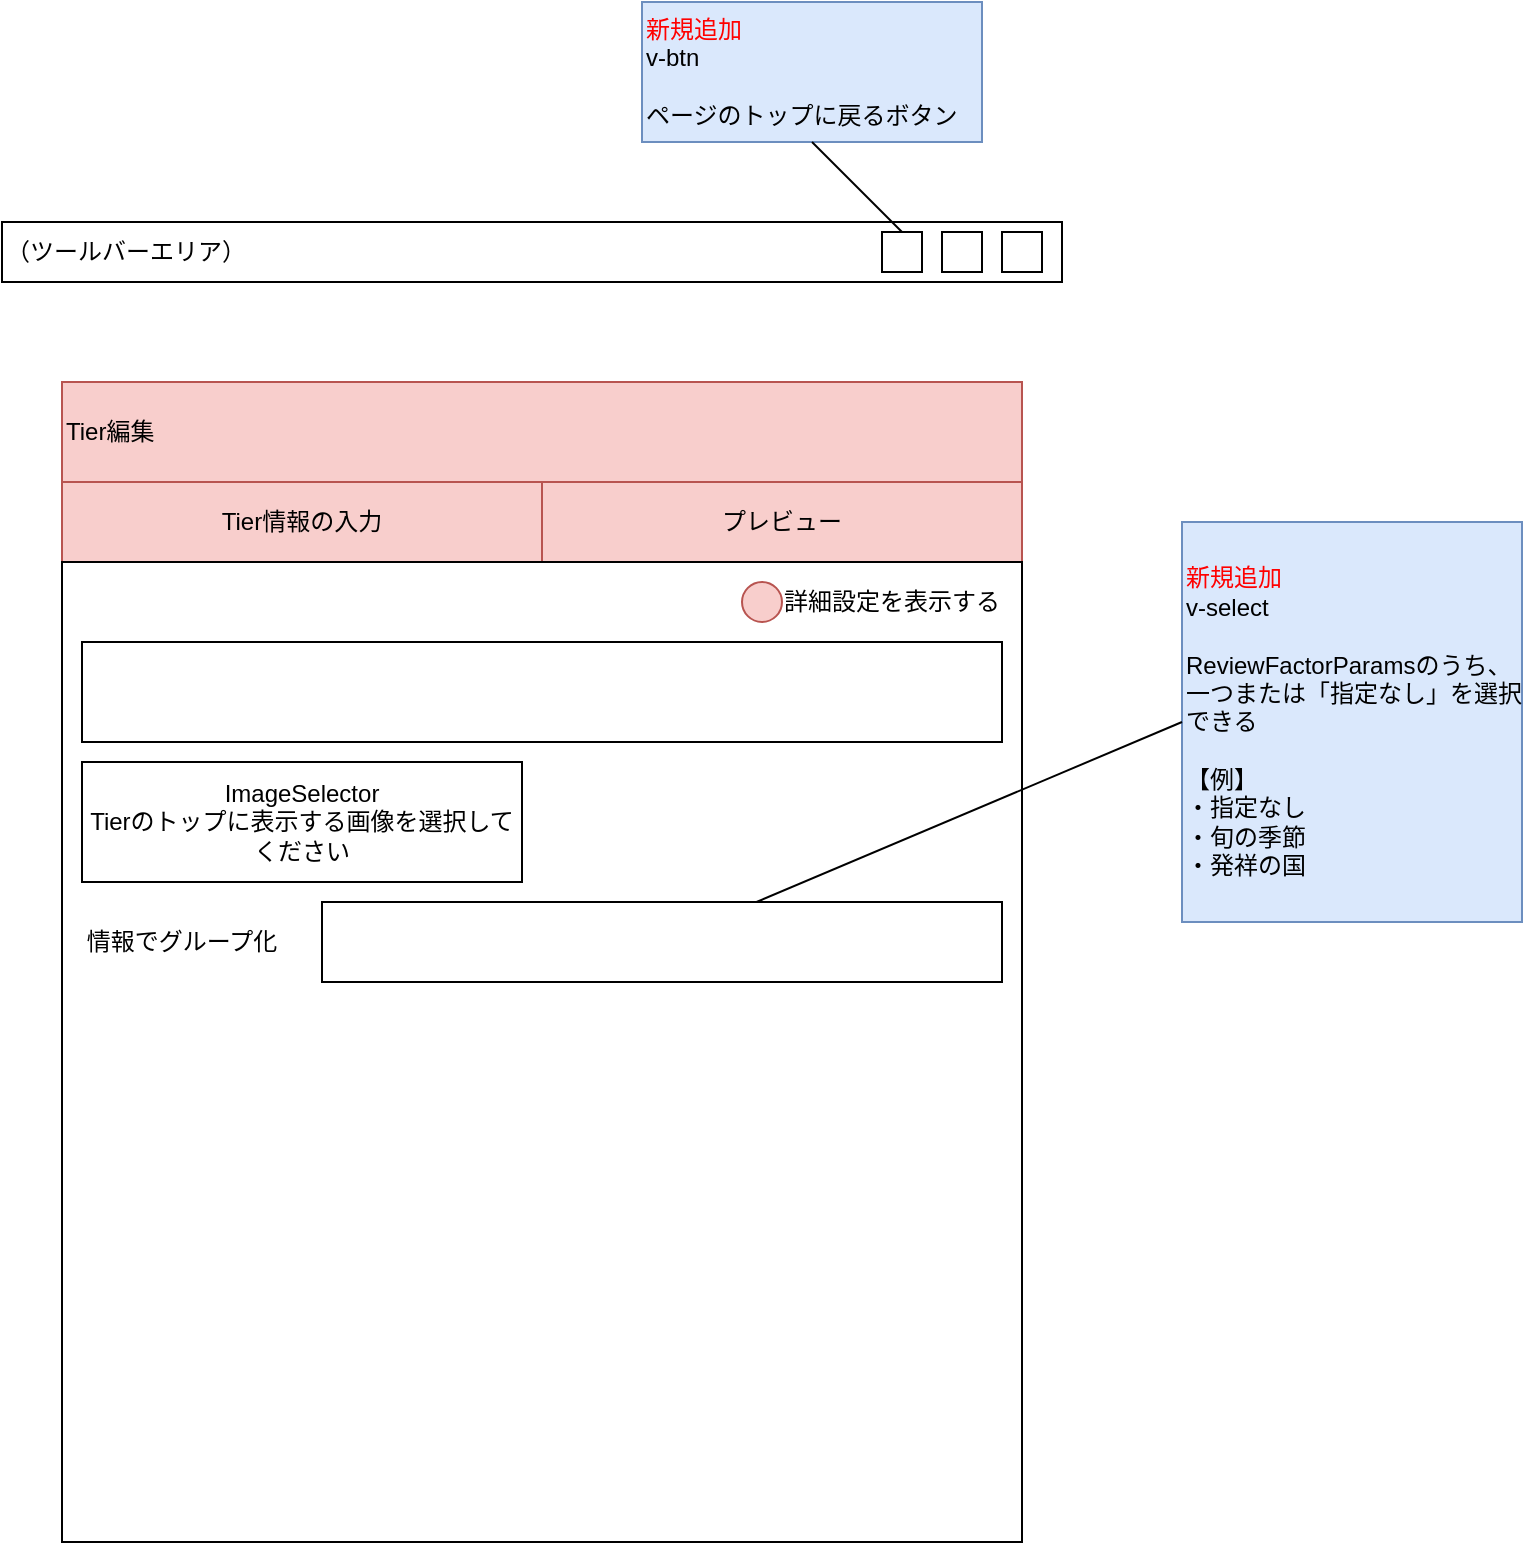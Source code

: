 <mxfile version="13.9.9" type="device" pages="4"><diagram id="Of2EQc4oqamYZD_WC0_7" name="設定画面"><mxGraphModel dx="1446" dy="926" grid="1" gridSize="10" guides="1" tooltips="1" connect="1" arrows="1" fold="1" page="1" pageScale="1" pageWidth="60" pageHeight="60" math="0" shadow="0"><root><mxCell id="OlHOioXIskvZ4qDcuWaT-0"/><mxCell id="OlHOioXIskvZ4qDcuWaT-1" parent="OlHOioXIskvZ4qDcuWaT-0"/><mxCell id="16tF7EE5oj1fo8YoP6P1-0" value="Tier編集" style="rounded=0;whiteSpace=wrap;html=1;strokeColor=#b85450;fillColor=#f8cecc;align=left;" parent="OlHOioXIskvZ4qDcuWaT-1" vertex="1"><mxGeometry x="-300" y="110" width="480" height="50" as="geometry"/></mxCell><mxCell id="16tF7EE5oj1fo8YoP6P1-1" value="Tier情報の入力" style="rounded=0;whiteSpace=wrap;html=1;strokeColor=#b85450;fillColor=#f8cecc;" parent="OlHOioXIskvZ4qDcuWaT-1" vertex="1"><mxGeometry x="-300" y="160" width="240" height="40" as="geometry"/></mxCell><mxCell id="16tF7EE5oj1fo8YoP6P1-4" value="プレビュー" style="rounded=0;whiteSpace=wrap;html=1;strokeColor=#b85450;fillColor=#f8cecc;" parent="OlHOioXIskvZ4qDcuWaT-1" vertex="1"><mxGeometry x="-60" y="160" width="240" height="40" as="geometry"/></mxCell><mxCell id="16tF7EE5oj1fo8YoP6P1-5" value="（ツールバーエリア）" style="rounded=0;whiteSpace=wrap;html=1;align=left;" parent="OlHOioXIskvZ4qDcuWaT-1" vertex="1"><mxGeometry x="-330" y="30" width="530" height="30" as="geometry"/></mxCell><mxCell id="16tF7EE5oj1fo8YoP6P1-6" value="" style="rounded=0;whiteSpace=wrap;html=1;align=left;" parent="OlHOioXIskvZ4qDcuWaT-1" vertex="1"><mxGeometry x="170" y="35" width="20" height="20" as="geometry"/></mxCell><mxCell id="16tF7EE5oj1fo8YoP6P1-7" value="" style="rounded=0;whiteSpace=wrap;html=1;align=left;" parent="OlHOioXIskvZ4qDcuWaT-1" vertex="1"><mxGeometry x="140" y="35" width="20" height="20" as="geometry"/></mxCell><mxCell id="16tF7EE5oj1fo8YoP6P1-8" value="" style="rounded=0;whiteSpace=wrap;html=1;align=left;" parent="OlHOioXIskvZ4qDcuWaT-1" vertex="1"><mxGeometry x="110" y="35" width="20" height="20" as="geometry"/></mxCell><mxCell id="16tF7EE5oj1fo8YoP6P1-9" value="&lt;font color=&quot;#ff0000&quot;&gt;新規追加&lt;/font&gt;&lt;br&gt;v-btn&lt;br&gt;&lt;br&gt;ページのトップに戻るボタン" style="rounded=0;whiteSpace=wrap;html=1;align=left;fillColor=#dae8fc;strokeColor=#6c8ebf;" parent="OlHOioXIskvZ4qDcuWaT-1" vertex="1"><mxGeometry x="-10" y="-80" width="170" height="70" as="geometry"/></mxCell><mxCell id="16tF7EE5oj1fo8YoP6P1-10" value="" style="endArrow=none;html=1;entryX=0.5;entryY=1;entryDx=0;entryDy=0;exitX=0.5;exitY=0;exitDx=0;exitDy=0;" parent="OlHOioXIskvZ4qDcuWaT-1" source="16tF7EE5oj1fo8YoP6P1-8" target="16tF7EE5oj1fo8YoP6P1-9" edge="1"><mxGeometry width="50" height="50" relative="1" as="geometry"><mxPoint x="210" y="220" as="sourcePoint"/><mxPoint x="260" y="170" as="targetPoint"/></mxGeometry></mxCell><mxCell id="16tF7EE5oj1fo8YoP6P1-11" value="" style="rounded=0;whiteSpace=wrap;html=1;align=left;" parent="OlHOioXIskvZ4qDcuWaT-1" vertex="1"><mxGeometry x="-300" y="200" width="480" height="490" as="geometry"/></mxCell><mxCell id="16tF7EE5oj1fo8YoP6P1-12" value="" style="rounded=0;whiteSpace=wrap;html=1;align=left;" parent="OlHOioXIskvZ4qDcuWaT-1" vertex="1"><mxGeometry x="-290" y="240" width="460" height="50" as="geometry"/></mxCell><mxCell id="16tF7EE5oj1fo8YoP6P1-13" value="" style="ellipse;whiteSpace=wrap;html=1;align=left;fillColor=#f8cecc;strokeColor=#b85450;" parent="OlHOioXIskvZ4qDcuWaT-1" vertex="1"><mxGeometry x="40" y="210" width="20" height="20" as="geometry"/></mxCell><mxCell id="16tF7EE5oj1fo8YoP6P1-14" value="詳細設定を表示する" style="text;html=1;strokeColor=none;fillColor=none;align=center;verticalAlign=middle;whiteSpace=wrap;rounded=0;" parent="OlHOioXIskvZ4qDcuWaT-1" vertex="1"><mxGeometry x="60" y="210" width="110" height="20" as="geometry"/></mxCell><mxCell id="16tF7EE5oj1fo8YoP6P1-15" value="ImageSelector&lt;br&gt;Tierのトップに表示する画像を選択してください" style="rounded=0;whiteSpace=wrap;html=1;align=center;" parent="OlHOioXIskvZ4qDcuWaT-1" vertex="1"><mxGeometry x="-290" y="300" width="220" height="60" as="geometry"/></mxCell><mxCell id="16tF7EE5oj1fo8YoP6P1-16" value="" style="rounded=0;whiteSpace=wrap;html=1;align=center;" parent="OlHOioXIskvZ4qDcuWaT-1" vertex="1"><mxGeometry x="-170" y="370" width="340" height="40" as="geometry"/></mxCell><mxCell id="16tF7EE5oj1fo8YoP6P1-17" value="情報でグループ化" style="text;html=1;strokeColor=none;fillColor=none;align=center;verticalAlign=middle;whiteSpace=wrap;rounded=0;" parent="OlHOioXIskvZ4qDcuWaT-1" vertex="1"><mxGeometry x="-290" y="370" width="100" height="40" as="geometry"/></mxCell><mxCell id="16tF7EE5oj1fo8YoP6P1-18" value="&lt;font color=&quot;#ff0000&quot;&gt;新規追加&lt;/font&gt;&lt;br&gt;v-select&lt;br&gt;&lt;br&gt;ReviewFactorParamsのうち、一つまたは「指定なし」を選択できる&lt;br&gt;&lt;br&gt;【例】&lt;br&gt;・指定なし&lt;br&gt;・旬の季節&lt;br&gt;・発祥の国" style="rounded=0;whiteSpace=wrap;html=1;align=left;fillColor=#dae8fc;strokeColor=#6c8ebf;" parent="OlHOioXIskvZ4qDcuWaT-1" vertex="1"><mxGeometry x="260" y="180" width="170" height="200" as="geometry"/></mxCell><mxCell id="16tF7EE5oj1fo8YoP6P1-19" value="" style="endArrow=none;html=1;entryX=0;entryY=0.5;entryDx=0;entryDy=0;" parent="OlHOioXIskvZ4qDcuWaT-1" source="16tF7EE5oj1fo8YoP6P1-16" target="16tF7EE5oj1fo8YoP6P1-18" edge="1"><mxGeometry width="50" height="50" relative="1" as="geometry"><mxPoint x="40" y="170" as="sourcePoint"/><mxPoint x="90" y="120" as="targetPoint"/></mxGeometry></mxCell></root></mxGraphModel></diagram><diagram id="OGmJ9IO5T7uh8_muNvl7" name="表示画面"><mxGraphModel dx="1506" dy="746" grid="1" gridSize="10" guides="1" tooltips="1" connect="1" arrows="1" fold="1" page="1" pageScale="1" pageWidth="60" pageHeight="60" math="0" shadow="0"><root><mxCell id="0"/><mxCell id="1" parent="0"/><mxCell id="XqbF8TchvrCzRZ0V4DHb-38" value="&lt;span style=&quot;font-size: 11px&quot;&gt;ReviewValueDisplay&lt;/span&gt;" style="rounded=0;whiteSpace=wrap;html=1;" parent="1" vertex="1"><mxGeometry x="-370" y="280" width="120" height="160" as="geometry"/></mxCell><mxCell id="XqbF8TchvrCzRZ0V4DHb-39" value="情報" style="rounded=0;whiteSpace=wrap;html=1;align=left;verticalAlign=top;" parent="1" vertex="1"><mxGeometry x="-250" y="280" width="370" height="80" as="geometry"/></mxCell><mxCell id="XqbF8TchvrCzRZ0V4DHb-40" value="情報" style="rounded=0;whiteSpace=wrap;html=1;align=left;verticalAlign=top;" parent="1" vertex="1"><mxGeometry x="-250" y="360" width="370" height="80" as="geometry"/></mxCell><mxCell id="XqbF8TchvrCzRZ0V4DHb-41" value="&lt;font style=&quot;font-size: 11px&quot;&gt;ReviewValueDisplay&lt;/font&gt;" style="rounded=0;whiteSpace=wrap;html=1;" parent="1" vertex="1"><mxGeometry x="-370" y="440" width="120" height="240" as="geometry"/></mxCell><mxCell id="XqbF8TchvrCzRZ0V4DHb-42" value="情報" style="rounded=0;whiteSpace=wrap;html=1;align=left;verticalAlign=top;" parent="1" vertex="1"><mxGeometry x="-250" y="440" width="370" height="80" as="geometry"/></mxCell><mxCell id="XqbF8TchvrCzRZ0V4DHb-43" value="情報" style="rounded=0;whiteSpace=wrap;html=1;align=left;verticalAlign=top;" parent="1" vertex="1"><mxGeometry x="-250" y="520" width="370" height="80" as="geometry"/></mxCell><mxCell id="XqbF8TchvrCzRZ0V4DHb-44" value="情報&lt;br&gt;" style="rounded=0;whiteSpace=wrap;html=1;align=left;verticalAlign=top;" parent="1" vertex="1"><mxGeometry x="-250" y="600" width="370" height="80" as="geometry"/></mxCell><mxCell id="XqbF8TchvrCzRZ0V4DHb-46" value="" style="rounded=0;whiteSpace=wrap;html=1;" parent="1" vertex="1"><mxGeometry x="-240" y="300" width="50" height="50" as="geometry"/></mxCell><mxCell id="XqbF8TchvrCzRZ0V4DHb-47" value="" style="rounded=0;whiteSpace=wrap;html=1;" parent="1" vertex="1"><mxGeometry x="-180" y="300" width="50" height="50" as="geometry"/></mxCell><mxCell id="XqbF8TchvrCzRZ0V4DHb-48" value="" style="rounded=0;whiteSpace=wrap;html=1;" parent="1" vertex="1"><mxGeometry x="-240" y="380" width="50" height="50" as="geometry"/></mxCell><mxCell id="XqbF8TchvrCzRZ0V4DHb-49" value="" style="rounded=0;whiteSpace=wrap;html=1;" parent="1" vertex="1"><mxGeometry x="-240" y="460" width="50" height="50" as="geometry"/></mxCell><mxCell id="XqbF8TchvrCzRZ0V4DHb-50" value="" style="rounded=0;whiteSpace=wrap;html=1;" parent="1" vertex="1"><mxGeometry x="-240" y="545" width="50" height="50" as="geometry"/></mxCell><mxCell id="XqbF8TchvrCzRZ0V4DHb-51" value="" style="rounded=0;whiteSpace=wrap;html=1;" parent="1" vertex="1"><mxGeometry x="-240" y="620" width="50" height="50" as="geometry"/></mxCell><mxCell id="XqbF8TchvrCzRZ0V4DHb-52" value="" style="rounded=0;whiteSpace=wrap;html=1;" parent="1" vertex="1"><mxGeometry x="-180" y="620" width="50" height="50" as="geometry"/></mxCell><mxCell id="faU4zN8gxml47H2EjDSE-1" value="&lt;font color=&quot;#ff0000&quot; style=&quot;text-align: left&quot;&gt;新規追加&lt;br&gt;&lt;/font&gt;&lt;span style=&quot;text-align: left&quot;&gt;v-row&lt;/span&gt;&lt;font style=&quot;text-align: left&quot;&gt;&lt;br&gt;&lt;br&gt;事前のピボットの際、&lt;br&gt;グルーピングする&lt;br&gt;&lt;/font&gt;" style="rounded=0;whiteSpace=wrap;html=1;align=center;fillColor=#dae8fc;strokeColor=#6c8ebf;" parent="1" vertex="1"><mxGeometry x="-90" y="110" width="220" height="80" as="geometry"/></mxCell><mxCell id="ZjVPKoV7eWSYzDlyJWbi-1" value="" style="endArrow=none;html=1;entryX=0.5;entryY=1;entryDx=0;entryDy=0;exitX=0.5;exitY=0;exitDx=0;exitDy=0;" parent="1" source="XqbF8TchvrCzRZ0V4DHb-39" target="faU4zN8gxml47H2EjDSE-1" edge="1"><mxGeometry width="50" height="50" relative="1" as="geometry"><mxPoint x="-90" y="250" as="sourcePoint"/><mxPoint x="-40" y="200" as="targetPoint"/></mxGeometry></mxCell><mxCell id="fjayWJJ4bhNXpiviHcon-1" value="&lt;font color=&quot;#ff0000&quot; style=&quot;text-align: left&quot;&gt;機能追加&lt;br&gt;&lt;/font&gt;&lt;font style=&quot;text-align: left&quot;&gt;PivotIcon&lt;br&gt;&lt;br&gt;lg以下のディスプレイにおいても、&lt;br&gt;選択時にホバーさせる機能を実装&lt;br&gt;&lt;/font&gt;" style="rounded=0;whiteSpace=wrap;html=1;align=center;fillColor=#dae8fc;strokeColor=#6c8ebf;" parent="1" vertex="1"><mxGeometry x="-210" y="740" width="220" height="80" as="geometry"/></mxCell><mxCell id="fjayWJJ4bhNXpiviHcon-2" value="" style="endArrow=none;html=1;entryX=0.5;entryY=1;entryDx=0;entryDy=0;exitX=0.5;exitY=0;exitDx=0;exitDy=0;" parent="1" source="fjayWJJ4bhNXpiviHcon-1" target="XqbF8TchvrCzRZ0V4DHb-52" edge="1"><mxGeometry width="50" height="50" relative="1" as="geometry"><mxPoint x="80" y="760" as="sourcePoint"/><mxPoint x="130" y="710" as="targetPoint"/></mxGeometry></mxCell></root></mxGraphModel></diagram><diagram id="u6hqywepbVuJx717Ojjq" name="アイコン（旧）"><mxGraphModel dx="1506" dy="746" grid="1" gridSize="10" guides="1" tooltips="1" connect="1" arrows="1" fold="1" page="1" pageScale="1" pageWidth="60" pageHeight="60" math="0" shadow="0"><root><mxCell id="eTAXHUyI6HjJCTYsYE5z-0"/><mxCell id="eTAXHUyI6HjJCTYsYE5z-1" parent="eTAXHUyI6HjJCTYsYE5z-0"/><mxCell id="eTAXHUyI6HjJCTYsYE5z-2" value="v-menu" style="rounded=0;whiteSpace=wrap;html=1;align=center;verticalAlign=top;" parent="eTAXHUyI6HjJCTYsYE5z-1" vertex="1"><mxGeometry x="-400" y="250" width="570" height="280" as="geometry"/></mxCell><mxCell id="eTAXHUyI6HjJCTYsYE5z-3" value="v-img&lt;br&gt;&lt;br&gt;アイコン" style="rounded=0;whiteSpace=wrap;html=1;align=center;" parent="eTAXHUyI6HjJCTYsYE5z-1" vertex="1"><mxGeometry x="-390" y="290" width="120" height="120" as="geometry"/></mxCell><mxCell id="eTAXHUyI6HjJCTYsYE5z-4" value="&lt;font style=&quot;font-size: 14px&quot;&gt;span&lt;br&gt;&lt;br&gt;Tierのタイトル&lt;/font&gt;" style="rounded=0;whiteSpace=wrap;html=1;align=left;" parent="eTAXHUyI6HjJCTYsYE5z-1" vertex="1"><mxGeometry x="-260" y="290" width="400" height="60" as="geometry"/></mxCell><mxCell id="eTAXHUyI6HjJCTYsYE5z-5" value="&lt;font style=&quot;font-size: 14px&quot;&gt;ReviewValueDisplay&lt;br&gt;&lt;br&gt;Tierの総合評価&lt;/font&gt;" style="rounded=0;whiteSpace=wrap;html=1;align=left;" parent="eTAXHUyI6HjJCTYsYE5z-1" vertex="1"><mxGeometry x="-260" y="360" width="160" height="90" as="geometry"/></mxCell><mxCell id="eTAXHUyI6HjJCTYsYE5z-7" value="" style="rounded=0;whiteSpace=wrap;html=1;align=center;" parent="eTAXHUyI6HjJCTYsYE5z-1" vertex="1"><mxGeometry x="150" y="290" width="10" height="40" as="geometry"/></mxCell><mxCell id="eTAXHUyI6HjJCTYsYE5z-10" value="v-menu" style="shape=callout;whiteSpace=wrap;html=1;perimeter=calloutPerimeter;align=center;verticalAlign=top;" parent="eTAXHUyI6HjJCTYsYE5z-1" vertex="1"><mxGeometry x="60" y="60" width="210" height="230" as="geometry"/></mxCell><mxCell id="eTAXHUyI6HjJCTYsYE5z-6" value="レビューを編集" style="rounded=0;whiteSpace=wrap;html=1;align=center;" parent="eTAXHUyI6HjJCTYsYE5z-1" vertex="1"><mxGeometry x="85" y="100" width="160" height="50" as="geometry"/></mxCell><mxCell id="eTAXHUyI6HjJCTYsYE5z-8" value="新しいレビューを追加" style="rounded=0;whiteSpace=wrap;html=1;align=center;" parent="eTAXHUyI6HjJCTYsYE5z-1" vertex="1"><mxGeometry x="85" y="150" width="160" height="50" as="geometry"/></mxCell><mxCell id="eTAXHUyI6HjJCTYsYE5z-9" value="レビューを削除" style="rounded=0;whiteSpace=wrap;html=1;align=center;" parent="eTAXHUyI6HjJCTYsYE5z-1" vertex="1"><mxGeometry x="85" y="200" width="160" height="50" as="geometry"/></mxCell><mxCell id="eTAXHUyI6HjJCTYsYE5z-11" value="v-btn&lt;br&gt;&lt;br&gt;移動" style="rounded=0;whiteSpace=wrap;html=1;align=center;" parent="eTAXHUyI6HjJCTYsYE5z-1" vertex="1"><mxGeometry x="30" y="460" width="120" height="60" as="geometry"/></mxCell><mxCell id="eTAXHUyI6HjJCTYsYE5z-12" value="v-btn&lt;br&gt;&lt;br&gt;レビューを開く" style="rounded=0;whiteSpace=wrap;html=1;align=center;" parent="eTAXHUyI6HjJCTYsYE5z-1" vertex="1"><mxGeometry x="-100" y="460" width="120" height="60" as="geometry"/></mxCell></root></mxGraphModel></diagram><diagram id="clc1lfCe2o_hPr2zjy9b" name="アイコン（新）"><mxGraphModel dx="1506" dy="566" grid="1" gridSize="10" guides="1" tooltips="1" connect="1" arrows="1" fold="1" page="1" pageScale="1" pageWidth="60" pageHeight="60" math="0" shadow="0"><root><mxCell id="QXsMDd_kDdAYfqB0Pgxl-0"/><mxCell id="QXsMDd_kDdAYfqB0Pgxl-1" parent="QXsMDd_kDdAYfqB0Pgxl-0"/><mxCell id="ujJBHU5vBw0hZxQ92QC4-0" value="v-menu" style="rounded=0;whiteSpace=wrap;html=1;align=center;verticalAlign=top;" parent="QXsMDd_kDdAYfqB0Pgxl-1" vertex="1"><mxGeometry x="-400" y="250" width="570" height="280" as="geometry"/></mxCell><mxCell id="ujJBHU5vBw0hZxQ92QC4-1" value="v-img&lt;br&gt;&lt;br&gt;アイコン" style="rounded=0;whiteSpace=wrap;html=1;align=center;" parent="QXsMDd_kDdAYfqB0Pgxl-1" vertex="1"><mxGeometry x="-390" y="290" width="120" height="120" as="geometry"/></mxCell><mxCell id="ujJBHU5vBw0hZxQ92QC4-2" value="&lt;font style=&quot;font-size: 14px&quot;&gt;span&lt;br&gt;&lt;br&gt;Tierのタイトル&lt;/font&gt;" style="rounded=0;whiteSpace=wrap;html=1;align=left;" parent="QXsMDd_kDdAYfqB0Pgxl-1" vertex="1"><mxGeometry x="-260" y="290" width="420" height="60" as="geometry"/></mxCell><mxCell id="ujJBHU5vBw0hZxQ92QC4-3" value="&lt;font style=&quot;font-size: 14px&quot;&gt;ReviewValueDisplay&lt;br&gt;&lt;br&gt;Tierの総合評価&lt;/font&gt;" style="rounded=0;whiteSpace=wrap;html=1;align=left;" parent="QXsMDd_kDdAYfqB0Pgxl-1" vertex="1"><mxGeometry x="-260" y="360" width="160" height="90" as="geometry"/></mxCell><mxCell id="ujJBHU5vBw0hZxQ92QC4-11" value="" style="rounded=0;whiteSpace=wrap;html=1;align=center;" parent="QXsMDd_kDdAYfqB0Pgxl-1" vertex="1"><mxGeometry x="110" y="470" width="50" height="50" as="geometry"/></mxCell><mxCell id="ujJBHU5vBw0hZxQ92QC4-12" value="" style="rounded=0;whiteSpace=wrap;html=1;align=center;" parent="QXsMDd_kDdAYfqB0Pgxl-1" vertex="1"><mxGeometry x="50" y="470" width="50" height="50" as="geometry"/></mxCell><mxCell id="pZ5M1ZZLLhux8iwFHOkO-0" value="&lt;font color=&quot;#ff0000&quot; style=&quot;text-align: left&quot;&gt;新規作成&lt;br&gt;&lt;/font&gt;&lt;font style=&quot;text-align: left&quot;&gt;v-btn&lt;br&gt;&lt;br&gt;削除ボタン&lt;br&gt;（編集権限有&lt;br&gt;の場合）&lt;br&gt;&lt;/font&gt;" style="rounded=0;whiteSpace=wrap;html=1;align=center;fillColor=#dae8fc;strokeColor=#6c8ebf;" parent="QXsMDd_kDdAYfqB0Pgxl-1" vertex="1"><mxGeometry x="-180" y="590" width="110" height="90" as="geometry"/></mxCell><mxCell id="pZ5M1ZZLLhux8iwFHOkO-1" value="" style="endArrow=none;html=1;entryX=0.5;entryY=1;entryDx=0;entryDy=0;exitX=0.5;exitY=0;exitDx=0;exitDy=0;" parent="QXsMDd_kDdAYfqB0Pgxl-1" source="pZ5M1ZZLLhux8iwFHOkO-0" target="DCewLkZczZ-imi9dbM1i-3" edge="1"><mxGeometry width="50" height="50" relative="1" as="geometry"><mxPoint x="280" y="645" as="sourcePoint"/><mxPoint x="-55" y="520" as="targetPoint"/></mxGeometry></mxCell><mxCell id="8Y1eN6oJrcntcJQn-VML-0" value="&lt;span style=&quot;color: rgb(255 , 0 , 0) ; text-align: left&quot;&gt;新規作成&lt;/span&gt;&lt;font color=&quot;#ff0000&quot; style=&quot;text-align: left&quot;&gt;&lt;br&gt;&lt;/font&gt;&lt;font style=&quot;text-align: left&quot;&gt;v-btn&lt;br&gt;&lt;br&gt;編集ボタン&lt;br&gt;（編集権限有&lt;br&gt;の場合）&lt;br&gt;&lt;/font&gt;" style="rounded=0;whiteSpace=wrap;html=1;align=center;fillColor=#dae8fc;strokeColor=#6c8ebf;" parent="QXsMDd_kDdAYfqB0Pgxl-1" vertex="1"><mxGeometry x="-60" y="590" width="110" height="90" as="geometry"/></mxCell><mxCell id="8Y1eN6oJrcntcJQn-VML-1" value="" style="endArrow=none;html=1;exitX=0.5;exitY=0;exitDx=0;exitDy=0;entryX=0.5;entryY=1;entryDx=0;entryDy=0;" parent="QXsMDd_kDdAYfqB0Pgxl-1" source="8Y1eN6oJrcntcJQn-VML-0" target="ujJBHU5vBw0hZxQ92QC4-12" edge="1"><mxGeometry width="50" height="50" relative="1" as="geometry"><mxPoint y="470" as="sourcePoint"/><mxPoint x="50" y="420" as="targetPoint"/></mxGeometry></mxCell><mxCell id="DCewLkZczZ-imi9dbM1i-0" value="&lt;font style=&quot;text-align: left&quot;&gt;&lt;span style=&quot;color: rgb(255 , 0 , 0)&quot;&gt;新規作成&lt;br&gt;&lt;/span&gt;v-btn&lt;br&gt;&lt;br&gt;開くボタン&lt;br&gt;&lt;br&gt;&lt;br&gt;&lt;/font&gt;" style="rounded=0;whiteSpace=wrap;html=1;align=center;fillColor=#dae8fc;strokeColor=#6c8ebf;" parent="QXsMDd_kDdAYfqB0Pgxl-1" vertex="1"><mxGeometry x="60" y="590" width="110" height="90" as="geometry"/></mxCell><mxCell id="DCewLkZczZ-imi9dbM1i-2" value="" style="rounded=0;whiteSpace=wrap;html=1;align=center;" parent="QXsMDd_kDdAYfqB0Pgxl-1" vertex="1"><mxGeometry x="110" y="470" width="50" height="50" as="geometry"/></mxCell><mxCell id="DCewLkZczZ-imi9dbM1i-3" value="" style="rounded=0;whiteSpace=wrap;html=1;align=center;" parent="QXsMDd_kDdAYfqB0Pgxl-1" vertex="1"><mxGeometry x="-10" y="470" width="50" height="50" as="geometry"/></mxCell><mxCell id="DCewLkZczZ-imi9dbM1i-4" value="" style="endArrow=none;html=1;entryX=0.5;entryY=1;entryDx=0;entryDy=0;exitX=0.5;exitY=0;exitDx=0;exitDy=0;" parent="QXsMDd_kDdAYfqB0Pgxl-1" source="DCewLkZczZ-imi9dbM1i-0" target="DCewLkZczZ-imi9dbM1i-2" edge="1"><mxGeometry width="50" height="50" relative="1" as="geometry"><mxPoint x="-185" y="600" as="sourcePoint"/><mxPoint x="25" y="530" as="targetPoint"/></mxGeometry></mxCell></root></mxGraphModel></diagram></mxfile>